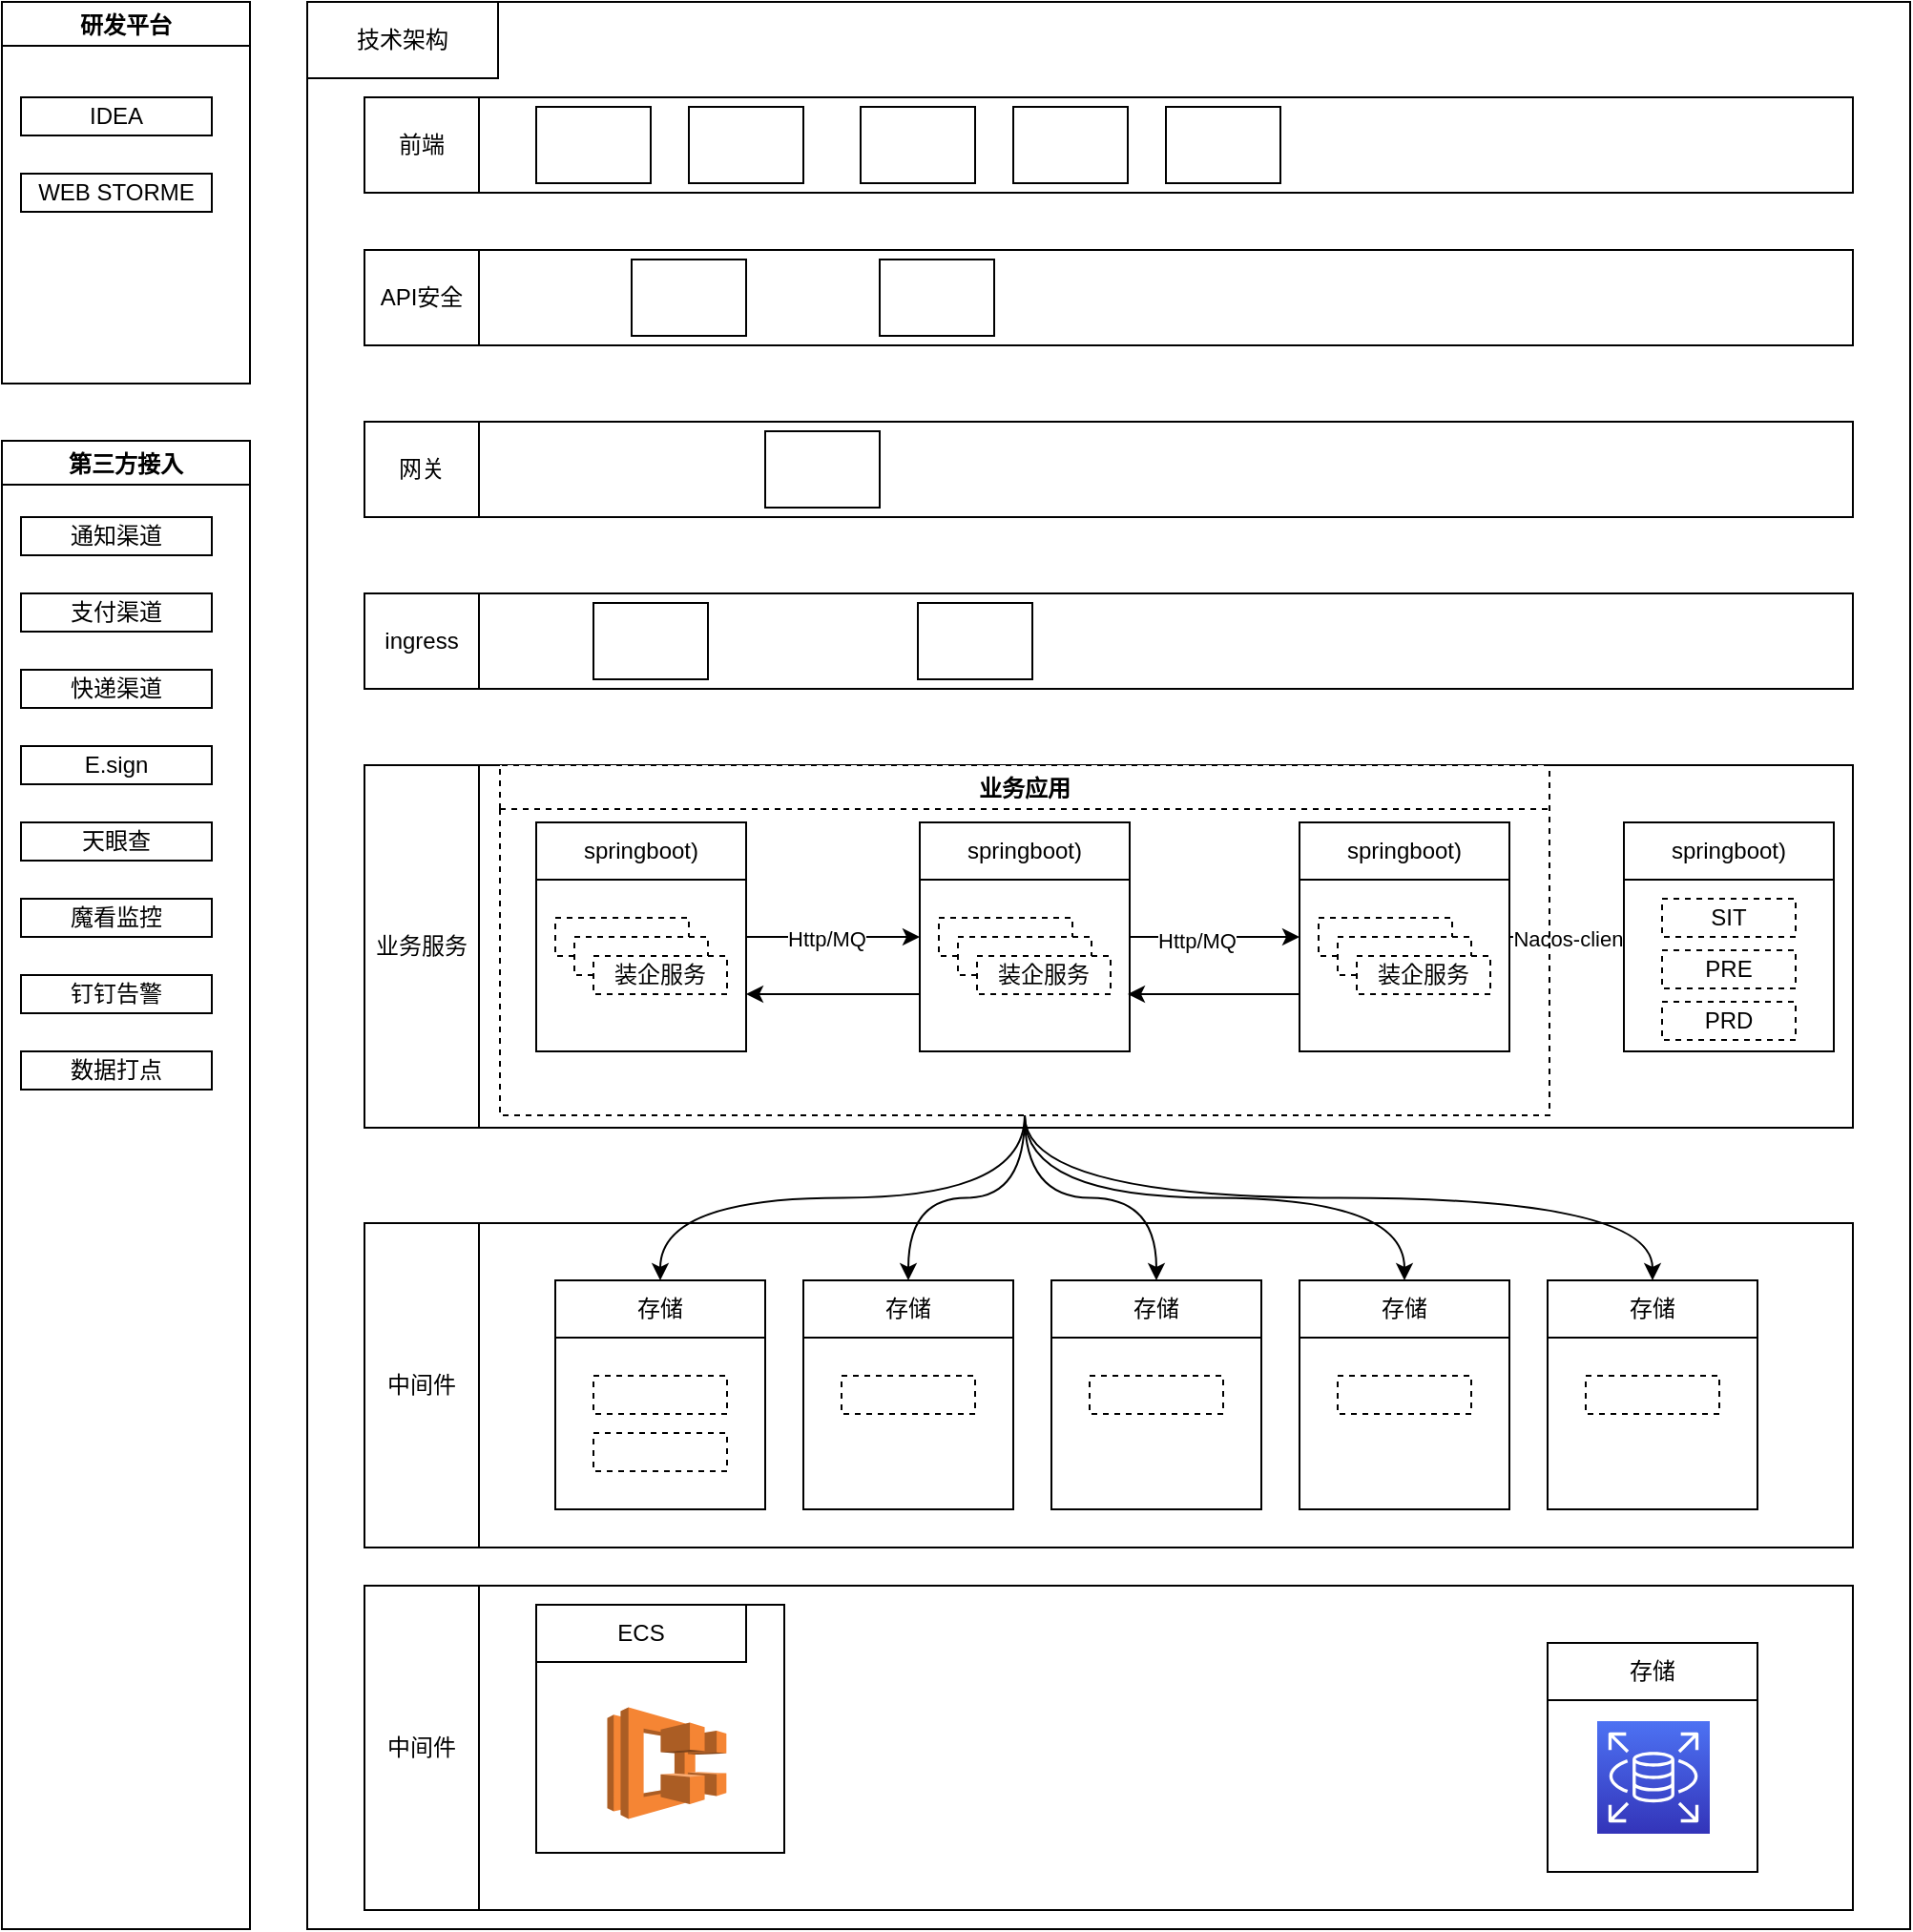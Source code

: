<mxfile version="14.7.2" type="github">
  <diagram id="6mHEtAGcMzhpT5VHvflu" name="Page-1">
    <mxGraphModel dx="1773" dy="1792" grid="1" gridSize="10" guides="1" tooltips="1" connect="1" arrows="1" fold="1" page="1" pageScale="1" pageWidth="827" pageHeight="1169" math="0" shadow="0">
      <root>
        <mxCell id="0" />
        <mxCell id="1" parent="0" />
        <mxCell id="u0kvqzSaH0CHyrP6EFvl-1" value="" style="rounded=0;whiteSpace=wrap;html=1;direction=south;movable=1;resizable=1;rotatable=1;deletable=1;editable=1;connectable=1;" vertex="1" parent="1">
          <mxGeometry x="-520" y="-170" width="840" height="1010" as="geometry" />
        </mxCell>
        <mxCell id="u0kvqzSaH0CHyrP6EFvl-2" value="技术架构" style="rounded=0;whiteSpace=wrap;html=1;" vertex="1" parent="1">
          <mxGeometry x="-520" y="-170" width="100" height="40" as="geometry" />
        </mxCell>
        <mxCell id="u0kvqzSaH0CHyrP6EFvl-3" value="" style="rounded=0;whiteSpace=wrap;html=1;" vertex="1" parent="1">
          <mxGeometry x="-490" y="-120" width="780" height="50" as="geometry" />
        </mxCell>
        <mxCell id="u0kvqzSaH0CHyrP6EFvl-4" value="前端" style="rounded=0;whiteSpace=wrap;html=1;" vertex="1" parent="1">
          <mxGeometry x="-490" y="-120" width="60" height="50" as="geometry" />
        </mxCell>
        <mxCell id="u0kvqzSaH0CHyrP6EFvl-5" value="" style="rounded=0;whiteSpace=wrap;html=1;" vertex="1" parent="1">
          <mxGeometry x="-490" y="-40" width="780" height="50" as="geometry" />
        </mxCell>
        <mxCell id="u0kvqzSaH0CHyrP6EFvl-6" value="API安全" style="rounded=0;whiteSpace=wrap;html=1;" vertex="1" parent="1">
          <mxGeometry x="-490" y="-40" width="60" height="50" as="geometry" />
        </mxCell>
        <mxCell id="u0kvqzSaH0CHyrP6EFvl-7" value="" style="rounded=0;whiteSpace=wrap;html=1;" vertex="1" parent="1">
          <mxGeometry x="-490" y="50" width="780" height="50" as="geometry" />
        </mxCell>
        <mxCell id="u0kvqzSaH0CHyrP6EFvl-8" value="网关" style="rounded=0;whiteSpace=wrap;html=1;" vertex="1" parent="1">
          <mxGeometry x="-490" y="50" width="60" height="50" as="geometry" />
        </mxCell>
        <mxCell id="u0kvqzSaH0CHyrP6EFvl-9" value="" style="rounded=0;whiteSpace=wrap;html=1;" vertex="1" parent="1">
          <mxGeometry x="-490" y="140" width="780" height="50" as="geometry" />
        </mxCell>
        <mxCell id="u0kvqzSaH0CHyrP6EFvl-10" value="ingress" style="rounded=0;whiteSpace=wrap;html=1;" vertex="1" parent="1">
          <mxGeometry x="-490" y="140" width="60" height="50" as="geometry" />
        </mxCell>
        <mxCell id="u0kvqzSaH0CHyrP6EFvl-11" value="" style="rounded=0;whiteSpace=wrap;html=1;movable=1;resizable=1;rotatable=1;deletable=1;editable=1;connectable=1;" vertex="1" parent="1">
          <mxGeometry x="-490" y="230" width="780" height="190" as="geometry" />
        </mxCell>
        <mxCell id="u0kvqzSaH0CHyrP6EFvl-12" value="业务服务" style="rounded=0;whiteSpace=wrap;html=1;" vertex="1" parent="1">
          <mxGeometry x="-490" y="230" width="60" height="190" as="geometry" />
        </mxCell>
        <mxCell id="u0kvqzSaH0CHyrP6EFvl-13" value="" style="rounded=0;whiteSpace=wrap;html=1;" vertex="1" parent="1">
          <mxGeometry x="-490" y="470" width="780" height="170" as="geometry" />
        </mxCell>
        <mxCell id="u0kvqzSaH0CHyrP6EFvl-14" value="中间件" style="rounded=0;whiteSpace=wrap;html=1;" vertex="1" parent="1">
          <mxGeometry x="-490" y="470" width="60" height="170" as="geometry" />
        </mxCell>
        <mxCell id="u0kvqzSaH0CHyrP6EFvl-15" value="" style="rounded=0;whiteSpace=wrap;html=1;" vertex="1" parent="1">
          <mxGeometry x="-400" y="-115" width="60" height="40" as="geometry" />
        </mxCell>
        <mxCell id="u0kvqzSaH0CHyrP6EFvl-16" value="" style="rounded=0;whiteSpace=wrap;html=1;" vertex="1" parent="1">
          <mxGeometry x="-320" y="-115" width="60" height="40" as="geometry" />
        </mxCell>
        <mxCell id="u0kvqzSaH0CHyrP6EFvl-17" value="" style="rounded=0;whiteSpace=wrap;html=1;" vertex="1" parent="1">
          <mxGeometry x="-230" y="-115" width="60" height="40" as="geometry" />
        </mxCell>
        <mxCell id="u0kvqzSaH0CHyrP6EFvl-18" value="" style="rounded=0;whiteSpace=wrap;html=1;" vertex="1" parent="1">
          <mxGeometry x="-150" y="-115" width="60" height="40" as="geometry" />
        </mxCell>
        <mxCell id="u0kvqzSaH0CHyrP6EFvl-19" value="" style="rounded=0;whiteSpace=wrap;html=1;" vertex="1" parent="1">
          <mxGeometry x="-70" y="-115" width="60" height="40" as="geometry" />
        </mxCell>
        <mxCell id="u0kvqzSaH0CHyrP6EFvl-20" value="" style="rounded=0;whiteSpace=wrap;html=1;" vertex="1" parent="1">
          <mxGeometry x="-350" y="-35" width="60" height="40" as="geometry" />
        </mxCell>
        <mxCell id="u0kvqzSaH0CHyrP6EFvl-21" value="" style="rounded=0;whiteSpace=wrap;html=1;" vertex="1" parent="1">
          <mxGeometry x="-220" y="-35" width="60" height="40" as="geometry" />
        </mxCell>
        <mxCell id="u0kvqzSaH0CHyrP6EFvl-22" value="" style="rounded=0;whiteSpace=wrap;html=1;" vertex="1" parent="1">
          <mxGeometry x="-280" y="55" width="60" height="40" as="geometry" />
        </mxCell>
        <mxCell id="u0kvqzSaH0CHyrP6EFvl-23" value="" style="rounded=0;whiteSpace=wrap;html=1;" vertex="1" parent="1">
          <mxGeometry x="-370" y="145" width="60" height="40" as="geometry" />
        </mxCell>
        <mxCell id="u0kvqzSaH0CHyrP6EFvl-24" value="" style="rounded=0;whiteSpace=wrap;html=1;" vertex="1" parent="1">
          <mxGeometry x="-200" y="145" width="60" height="40" as="geometry" />
        </mxCell>
        <mxCell id="u0kvqzSaH0CHyrP6EFvl-25" style="edgeStyle=none;rounded=0;orthogonalLoop=1;jettySize=auto;html=1;exitX=0;exitY=0.75;exitDx=0;exitDy=0;entryX=1;entryY=0.75;entryDx=0;entryDy=0;" edge="1" parent="1" source="u0kvqzSaH0CHyrP6EFvl-28" target="u0kvqzSaH0CHyrP6EFvl-48">
          <mxGeometry relative="1" as="geometry" />
        </mxCell>
        <mxCell id="u0kvqzSaH0CHyrP6EFvl-26" style="edgeStyle=none;rounded=0;orthogonalLoop=1;jettySize=auto;html=1;exitX=1;exitY=0.5;exitDx=0;exitDy=0;entryX=0;entryY=0.5;entryDx=0;entryDy=0;" edge="1" parent="1" source="u0kvqzSaH0CHyrP6EFvl-28" target="u0kvqzSaH0CHyrP6EFvl-36">
          <mxGeometry relative="1" as="geometry" />
        </mxCell>
        <mxCell id="u0kvqzSaH0CHyrP6EFvl-27" value="Http/MQ" style="edgeLabel;html=1;align=center;verticalAlign=middle;resizable=0;points=[];" vertex="1" connectable="0" parent="u0kvqzSaH0CHyrP6EFvl-26">
          <mxGeometry x="-0.213" y="-2" relative="1" as="geometry">
            <mxPoint as="offset" />
          </mxGeometry>
        </mxCell>
        <mxCell id="u0kvqzSaH0CHyrP6EFvl-28" value="" style="rounded=0;whiteSpace=wrap;html=1;" vertex="1" parent="1">
          <mxGeometry x="-199" y="260" width="110" height="120" as="geometry" />
        </mxCell>
        <mxCell id="u0kvqzSaH0CHyrP6EFvl-29" value="springboot)" style="rounded=0;whiteSpace=wrap;html=1;" vertex="1" parent="1">
          <mxGeometry x="-199" y="260" width="110" height="30" as="geometry" />
        </mxCell>
        <mxCell id="u0kvqzSaH0CHyrP6EFvl-30" value="" style="rounded=0;whiteSpace=wrap;html=1;dashed=1;" vertex="1" parent="1">
          <mxGeometry x="-189" y="310" width="70" height="20" as="geometry" />
        </mxCell>
        <mxCell id="u0kvqzSaH0CHyrP6EFvl-31" value="" style="rounded=0;whiteSpace=wrap;html=1;dashed=1;" vertex="1" parent="1">
          <mxGeometry x="-179" y="320" width="70" height="20" as="geometry" />
        </mxCell>
        <mxCell id="u0kvqzSaH0CHyrP6EFvl-32" value="装企服务" style="rounded=0;whiteSpace=wrap;html=1;dashed=1;" vertex="1" parent="1">
          <mxGeometry x="-169" y="330" width="70" height="20" as="geometry" />
        </mxCell>
        <mxCell id="u0kvqzSaH0CHyrP6EFvl-33" style="edgeStyle=none;rounded=0;orthogonalLoop=1;jettySize=auto;html=1;exitX=0;exitY=0.75;exitDx=0;exitDy=0;" edge="1" parent="1" source="u0kvqzSaH0CHyrP6EFvl-36">
          <mxGeometry relative="1" as="geometry">
            <mxPoint x="-90" y="350" as="targetPoint" />
          </mxGeometry>
        </mxCell>
        <mxCell id="u0kvqzSaH0CHyrP6EFvl-34" style="edgeStyle=none;rounded=0;orthogonalLoop=1;jettySize=auto;html=1;exitX=1;exitY=0.5;exitDx=0;exitDy=0;" edge="1" parent="1" source="u0kvqzSaH0CHyrP6EFvl-36" target="u0kvqzSaH0CHyrP6EFvl-41">
          <mxGeometry relative="1" as="geometry" />
        </mxCell>
        <mxCell id="u0kvqzSaH0CHyrP6EFvl-35" value="Nacos-client" style="edgeLabel;html=1;align=center;verticalAlign=middle;resizable=0;points=[];" vertex="1" connectable="0" parent="u0kvqzSaH0CHyrP6EFvl-34">
          <mxGeometry x="0.067" y="-1" relative="1" as="geometry">
            <mxPoint as="offset" />
          </mxGeometry>
        </mxCell>
        <mxCell id="u0kvqzSaH0CHyrP6EFvl-36" value="" style="rounded=0;whiteSpace=wrap;html=1;" vertex="1" parent="1">
          <mxGeometry y="260" width="110" height="120" as="geometry" />
        </mxCell>
        <mxCell id="u0kvqzSaH0CHyrP6EFvl-37" value="springboot)" style="rounded=0;whiteSpace=wrap;html=1;" vertex="1" parent="1">
          <mxGeometry y="260" width="110" height="30" as="geometry" />
        </mxCell>
        <mxCell id="u0kvqzSaH0CHyrP6EFvl-38" value="" style="rounded=0;whiteSpace=wrap;html=1;dashed=1;" vertex="1" parent="1">
          <mxGeometry x="10" y="310" width="70" height="20" as="geometry" />
        </mxCell>
        <mxCell id="u0kvqzSaH0CHyrP6EFvl-39" value="" style="rounded=0;whiteSpace=wrap;html=1;dashed=1;" vertex="1" parent="1">
          <mxGeometry x="20" y="320" width="70" height="20" as="geometry" />
        </mxCell>
        <mxCell id="u0kvqzSaH0CHyrP6EFvl-40" value="装企服务" style="rounded=0;whiteSpace=wrap;html=1;dashed=1;" vertex="1" parent="1">
          <mxGeometry x="30" y="330" width="70" height="20" as="geometry" />
        </mxCell>
        <mxCell id="u0kvqzSaH0CHyrP6EFvl-41" value="" style="rounded=0;whiteSpace=wrap;html=1;" vertex="1" parent="1">
          <mxGeometry x="170" y="260" width="110" height="120" as="geometry" />
        </mxCell>
        <mxCell id="u0kvqzSaH0CHyrP6EFvl-42" value="springboot)" style="rounded=0;whiteSpace=wrap;html=1;" vertex="1" parent="1">
          <mxGeometry x="170" y="260" width="110" height="30" as="geometry" />
        </mxCell>
        <mxCell id="u0kvqzSaH0CHyrP6EFvl-43" value="SIT" style="rounded=0;whiteSpace=wrap;html=1;dashed=1;" vertex="1" parent="1">
          <mxGeometry x="190" y="300" width="70" height="20" as="geometry" />
        </mxCell>
        <mxCell id="u0kvqzSaH0CHyrP6EFvl-44" value="PRE" style="rounded=0;whiteSpace=wrap;html=1;dashed=1;" vertex="1" parent="1">
          <mxGeometry x="190" y="327" width="70" height="20" as="geometry" />
        </mxCell>
        <mxCell id="u0kvqzSaH0CHyrP6EFvl-45" value="PRD" style="rounded=0;whiteSpace=wrap;html=1;dashed=1;" vertex="1" parent="1">
          <mxGeometry x="190" y="354" width="70" height="20" as="geometry" />
        </mxCell>
        <mxCell id="u0kvqzSaH0CHyrP6EFvl-46" style="edgeStyle=none;rounded=0;orthogonalLoop=1;jettySize=auto;html=1;exitX=1;exitY=0.5;exitDx=0;exitDy=0;entryX=0;entryY=0.5;entryDx=0;entryDy=0;" edge="1" parent="1" source="u0kvqzSaH0CHyrP6EFvl-48" target="u0kvqzSaH0CHyrP6EFvl-28">
          <mxGeometry relative="1" as="geometry">
            <mxPoint x="-210" y="320" as="targetPoint" />
          </mxGeometry>
        </mxCell>
        <mxCell id="u0kvqzSaH0CHyrP6EFvl-47" value="Http/MQ" style="edgeLabel;html=1;align=center;verticalAlign=middle;resizable=0;points=[];" vertex="1" connectable="0" parent="u0kvqzSaH0CHyrP6EFvl-46">
          <mxGeometry x="-0.077" y="-1" relative="1" as="geometry">
            <mxPoint as="offset" />
          </mxGeometry>
        </mxCell>
        <mxCell id="u0kvqzSaH0CHyrP6EFvl-48" value="" style="rounded=0;whiteSpace=wrap;html=1;container=1;" vertex="1" parent="1">
          <mxGeometry x="-400" y="260" width="110" height="120" as="geometry" />
        </mxCell>
        <mxCell id="u0kvqzSaH0CHyrP6EFvl-49" value="springboot)" style="rounded=0;whiteSpace=wrap;html=1;" vertex="1" parent="1">
          <mxGeometry x="-400" y="260" width="110" height="30" as="geometry" />
        </mxCell>
        <mxCell id="u0kvqzSaH0CHyrP6EFvl-50" value="" style="rounded=0;whiteSpace=wrap;html=1;dashed=1;" vertex="1" parent="1">
          <mxGeometry x="-390" y="310" width="70" height="20" as="geometry" />
        </mxCell>
        <mxCell id="u0kvqzSaH0CHyrP6EFvl-51" value="" style="rounded=0;whiteSpace=wrap;html=1;dashed=1;" vertex="1" parent="1">
          <mxGeometry x="-380" y="320" width="70" height="20" as="geometry" />
        </mxCell>
        <mxCell id="u0kvqzSaH0CHyrP6EFvl-52" value="装企服务" style="rounded=0;whiteSpace=wrap;html=1;dashed=1;" vertex="1" parent="1">
          <mxGeometry x="-370" y="330" width="70" height="20" as="geometry" />
        </mxCell>
        <mxCell id="u0kvqzSaH0CHyrP6EFvl-53" style="edgeStyle=orthogonalEdgeStyle;curved=1;rounded=0;orthogonalLoop=1;jettySize=auto;html=1;exitX=0.5;exitY=1;exitDx=0;exitDy=0;entryX=0.5;entryY=0;entryDx=0;entryDy=0;" edge="1" parent="1" source="u0kvqzSaH0CHyrP6EFvl-58" target="u0kvqzSaH0CHyrP6EFvl-60">
          <mxGeometry relative="1" as="geometry" />
        </mxCell>
        <mxCell id="u0kvqzSaH0CHyrP6EFvl-54" style="edgeStyle=orthogonalEdgeStyle;curved=1;rounded=0;orthogonalLoop=1;jettySize=auto;html=1;exitX=0.5;exitY=1;exitDx=0;exitDy=0;" edge="1" parent="1" source="u0kvqzSaH0CHyrP6EFvl-58" target="u0kvqzSaH0CHyrP6EFvl-64">
          <mxGeometry relative="1" as="geometry" />
        </mxCell>
        <mxCell id="u0kvqzSaH0CHyrP6EFvl-55" style="edgeStyle=orthogonalEdgeStyle;curved=1;rounded=0;orthogonalLoop=1;jettySize=auto;html=1;exitX=0.5;exitY=1;exitDx=0;exitDy=0;" edge="1" parent="1" source="u0kvqzSaH0CHyrP6EFvl-58" target="u0kvqzSaH0CHyrP6EFvl-67">
          <mxGeometry relative="1" as="geometry" />
        </mxCell>
        <mxCell id="u0kvqzSaH0CHyrP6EFvl-56" style="edgeStyle=orthogonalEdgeStyle;curved=1;rounded=0;orthogonalLoop=1;jettySize=auto;html=1;exitX=0.5;exitY=1;exitDx=0;exitDy=0;entryX=0.5;entryY=0;entryDx=0;entryDy=0;" edge="1" parent="1" source="u0kvqzSaH0CHyrP6EFvl-58" target="u0kvqzSaH0CHyrP6EFvl-70">
          <mxGeometry relative="1" as="geometry" />
        </mxCell>
        <mxCell id="u0kvqzSaH0CHyrP6EFvl-57" style="edgeStyle=orthogonalEdgeStyle;curved=1;rounded=0;orthogonalLoop=1;jettySize=auto;html=1;exitX=0.5;exitY=1;exitDx=0;exitDy=0;" edge="1" parent="1" source="u0kvqzSaH0CHyrP6EFvl-58" target="u0kvqzSaH0CHyrP6EFvl-73">
          <mxGeometry relative="1" as="geometry" />
        </mxCell>
        <mxCell id="u0kvqzSaH0CHyrP6EFvl-58" value="业务应用" style="swimlane;dashed=1;movable=1;resizable=1;rotatable=1;deletable=1;editable=1;connectable=1;" vertex="1" parent="1">
          <mxGeometry x="-419" y="230" width="550" height="183.5" as="geometry" />
        </mxCell>
        <mxCell id="u0kvqzSaH0CHyrP6EFvl-59" value="" style="rounded=0;whiteSpace=wrap;html=1;container=1;" vertex="1" parent="1">
          <mxGeometry x="-390" y="500" width="110" height="120" as="geometry" />
        </mxCell>
        <mxCell id="u0kvqzSaH0CHyrP6EFvl-60" value="存储" style="rounded=0;whiteSpace=wrap;html=1;" vertex="1" parent="1">
          <mxGeometry x="-390" y="500" width="110" height="30" as="geometry" />
        </mxCell>
        <mxCell id="u0kvqzSaH0CHyrP6EFvl-61" value="" style="rounded=0;whiteSpace=wrap;html=1;dashed=1;" vertex="1" parent="1">
          <mxGeometry x="-370" y="550" width="70" height="20" as="geometry" />
        </mxCell>
        <mxCell id="u0kvqzSaH0CHyrP6EFvl-62" value="" style="rounded=0;whiteSpace=wrap;html=1;dashed=1;" vertex="1" parent="1">
          <mxGeometry x="-370" y="580" width="70" height="20" as="geometry" />
        </mxCell>
        <mxCell id="u0kvqzSaH0CHyrP6EFvl-63" value="" style="rounded=0;whiteSpace=wrap;html=1;container=1;" vertex="1" parent="1">
          <mxGeometry x="-260" y="500" width="110" height="120" as="geometry" />
        </mxCell>
        <mxCell id="u0kvqzSaH0CHyrP6EFvl-64" value="存储" style="rounded=0;whiteSpace=wrap;html=1;" vertex="1" parent="1">
          <mxGeometry x="-260" y="500" width="110" height="30" as="geometry" />
        </mxCell>
        <mxCell id="u0kvqzSaH0CHyrP6EFvl-65" value="" style="rounded=0;whiteSpace=wrap;html=1;dashed=1;" vertex="1" parent="1">
          <mxGeometry x="-240" y="550" width="70" height="20" as="geometry" />
        </mxCell>
        <mxCell id="u0kvqzSaH0CHyrP6EFvl-66" value="" style="rounded=0;whiteSpace=wrap;html=1;container=1;" vertex="1" parent="1">
          <mxGeometry x="-130" y="500" width="110" height="120" as="geometry" />
        </mxCell>
        <mxCell id="u0kvqzSaH0CHyrP6EFvl-67" value="存储" style="rounded=0;whiteSpace=wrap;html=1;" vertex="1" parent="1">
          <mxGeometry x="-130" y="500" width="110" height="30" as="geometry" />
        </mxCell>
        <mxCell id="u0kvqzSaH0CHyrP6EFvl-68" value="" style="rounded=0;whiteSpace=wrap;html=1;dashed=1;" vertex="1" parent="1">
          <mxGeometry x="-110" y="550" width="70" height="20" as="geometry" />
        </mxCell>
        <mxCell id="u0kvqzSaH0CHyrP6EFvl-69" value="" style="rounded=0;whiteSpace=wrap;html=1;container=1;" vertex="1" parent="1">
          <mxGeometry y="500" width="110" height="120" as="geometry" />
        </mxCell>
        <mxCell id="u0kvqzSaH0CHyrP6EFvl-70" value="存储" style="rounded=0;whiteSpace=wrap;html=1;" vertex="1" parent="1">
          <mxGeometry y="500" width="110" height="30" as="geometry" />
        </mxCell>
        <mxCell id="u0kvqzSaH0CHyrP6EFvl-71" value="" style="rounded=0;whiteSpace=wrap;html=1;dashed=1;" vertex="1" parent="1">
          <mxGeometry x="20" y="550" width="70" height="20" as="geometry" />
        </mxCell>
        <mxCell id="u0kvqzSaH0CHyrP6EFvl-72" value="" style="rounded=0;whiteSpace=wrap;html=1;container=1;" vertex="1" parent="1">
          <mxGeometry x="130" y="500" width="110" height="120" as="geometry" />
        </mxCell>
        <mxCell id="u0kvqzSaH0CHyrP6EFvl-73" value="存储" style="rounded=0;whiteSpace=wrap;html=1;" vertex="1" parent="1">
          <mxGeometry x="130" y="500" width="110" height="30" as="geometry" />
        </mxCell>
        <mxCell id="u0kvqzSaH0CHyrP6EFvl-74" value="" style="rounded=0;whiteSpace=wrap;html=1;dashed=1;" vertex="1" parent="1">
          <mxGeometry x="150" y="550" width="70" height="20" as="geometry" />
        </mxCell>
        <mxCell id="u0kvqzSaH0CHyrP6EFvl-75" value="" style="rounded=0;whiteSpace=wrap;html=1;" vertex="1" parent="1">
          <mxGeometry x="-490" y="660" width="780" height="170" as="geometry" />
        </mxCell>
        <mxCell id="u0kvqzSaH0CHyrP6EFvl-76" value="中间件" style="rounded=0;whiteSpace=wrap;html=1;" vertex="1" parent="1">
          <mxGeometry x="-490" y="660" width="60" height="170" as="geometry" />
        </mxCell>
        <mxCell id="u0kvqzSaH0CHyrP6EFvl-77" value="" style="rounded=0;whiteSpace=wrap;html=1;container=1;" vertex="1" parent="1">
          <mxGeometry x="-400" y="670" width="130" height="130" as="geometry" />
        </mxCell>
        <mxCell id="u0kvqzSaH0CHyrP6EFvl-78" value="" style="outlineConnect=0;dashed=0;verticalLabelPosition=bottom;verticalAlign=top;align=center;html=1;shape=mxgraph.aws3.ecs;fillColor=#F58534;gradientColor=none;" vertex="1" parent="u0kvqzSaH0CHyrP6EFvl-77">
          <mxGeometry x="37.267" y="53.733" width="62.4" height="58.5" as="geometry" />
        </mxCell>
        <mxCell id="u0kvqzSaH0CHyrP6EFvl-79" value="ECS" style="rounded=0;whiteSpace=wrap;html=1;" vertex="1" parent="1">
          <mxGeometry x="-400" y="670" width="110" height="30" as="geometry" />
        </mxCell>
        <mxCell id="u0kvqzSaH0CHyrP6EFvl-80" value="" style="rounded=0;whiteSpace=wrap;html=1;container=1;" vertex="1" parent="1">
          <mxGeometry x="130" y="690" width="110" height="120" as="geometry" />
        </mxCell>
        <mxCell id="u0kvqzSaH0CHyrP6EFvl-81" value="" style="points=[[0,0,0],[0.25,0,0],[0.5,0,0],[0.75,0,0],[1,0,0],[0,1,0],[0.25,1,0],[0.5,1,0],[0.75,1,0],[1,1,0],[0,0.25,0],[0,0.5,0],[0,0.75,0],[1,0.25,0],[1,0.5,0],[1,0.75,0]];outlineConnect=0;fontColor=#232F3E;gradientColor=#4D72F3;gradientDirection=north;fillColor=#3334B9;strokeColor=#ffffff;dashed=0;verticalLabelPosition=bottom;verticalAlign=top;align=center;html=1;fontSize=12;fontStyle=0;aspect=fixed;shape=mxgraph.aws4.resourceIcon;resIcon=mxgraph.aws4.rds;" vertex="1" parent="u0kvqzSaH0CHyrP6EFvl-80">
          <mxGeometry x="26" y="41" width="59" height="59" as="geometry" />
        </mxCell>
        <mxCell id="u0kvqzSaH0CHyrP6EFvl-82" value="存储" style="rounded=0;whiteSpace=wrap;html=1;" vertex="1" parent="1">
          <mxGeometry x="130" y="690" width="110" height="30" as="geometry" />
        </mxCell>
        <mxCell id="u0kvqzSaH0CHyrP6EFvl-84" value="研发平台" style="swimlane;" vertex="1" parent="1">
          <mxGeometry x="-680" y="-170" width="130" height="200" as="geometry" />
        </mxCell>
        <mxCell id="u0kvqzSaH0CHyrP6EFvl-86" value="IDEA" style="rounded=0;whiteSpace=wrap;html=1;" vertex="1" parent="u0kvqzSaH0CHyrP6EFvl-84">
          <mxGeometry x="10" y="50" width="100" height="20" as="geometry" />
        </mxCell>
        <mxCell id="u0kvqzSaH0CHyrP6EFvl-85" value="第三方接入" style="swimlane;" vertex="1" parent="1">
          <mxGeometry x="-680" y="60" width="130" height="780" as="geometry" />
        </mxCell>
        <mxCell id="u0kvqzSaH0CHyrP6EFvl-88" value="WEB STORME" style="rounded=0;whiteSpace=wrap;html=1;" vertex="1" parent="1">
          <mxGeometry x="-670" y="-80" width="100" height="20" as="geometry" />
        </mxCell>
        <mxCell id="u0kvqzSaH0CHyrP6EFvl-90" value="通知渠道" style="rounded=0;whiteSpace=wrap;html=1;" vertex="1" parent="1">
          <mxGeometry x="-670" y="100" width="100" height="20" as="geometry" />
        </mxCell>
        <mxCell id="u0kvqzSaH0CHyrP6EFvl-91" value="支付渠道" style="rounded=0;whiteSpace=wrap;html=1;" vertex="1" parent="1">
          <mxGeometry x="-670" y="140" width="100" height="20" as="geometry" />
        </mxCell>
        <mxCell id="u0kvqzSaH0CHyrP6EFvl-92" value="快递渠道" style="rounded=0;whiteSpace=wrap;html=1;" vertex="1" parent="1">
          <mxGeometry x="-670" y="180" width="100" height="20" as="geometry" />
        </mxCell>
        <mxCell id="u0kvqzSaH0CHyrP6EFvl-93" value="E.sign" style="rounded=0;whiteSpace=wrap;html=1;" vertex="1" parent="1">
          <mxGeometry x="-670" y="220" width="100" height="20" as="geometry" />
        </mxCell>
        <mxCell id="u0kvqzSaH0CHyrP6EFvl-94" value="天眼查" style="rounded=0;whiteSpace=wrap;html=1;" vertex="1" parent="1">
          <mxGeometry x="-670" y="260" width="100" height="20" as="geometry" />
        </mxCell>
        <mxCell id="u0kvqzSaH0CHyrP6EFvl-95" value="魔看监控" style="rounded=0;whiteSpace=wrap;html=1;" vertex="1" parent="1">
          <mxGeometry x="-670" y="300" width="100" height="20" as="geometry" />
        </mxCell>
        <mxCell id="u0kvqzSaH0CHyrP6EFvl-96" value="钉钉告警" style="rounded=0;whiteSpace=wrap;html=1;" vertex="1" parent="1">
          <mxGeometry x="-670" y="340" width="100" height="20" as="geometry" />
        </mxCell>
        <mxCell id="u0kvqzSaH0CHyrP6EFvl-97" value="数据打点" style="rounded=0;whiteSpace=wrap;html=1;" vertex="1" parent="1">
          <mxGeometry x="-670" y="380" width="100" height="20" as="geometry" />
        </mxCell>
      </root>
    </mxGraphModel>
  </diagram>
</mxfile>

